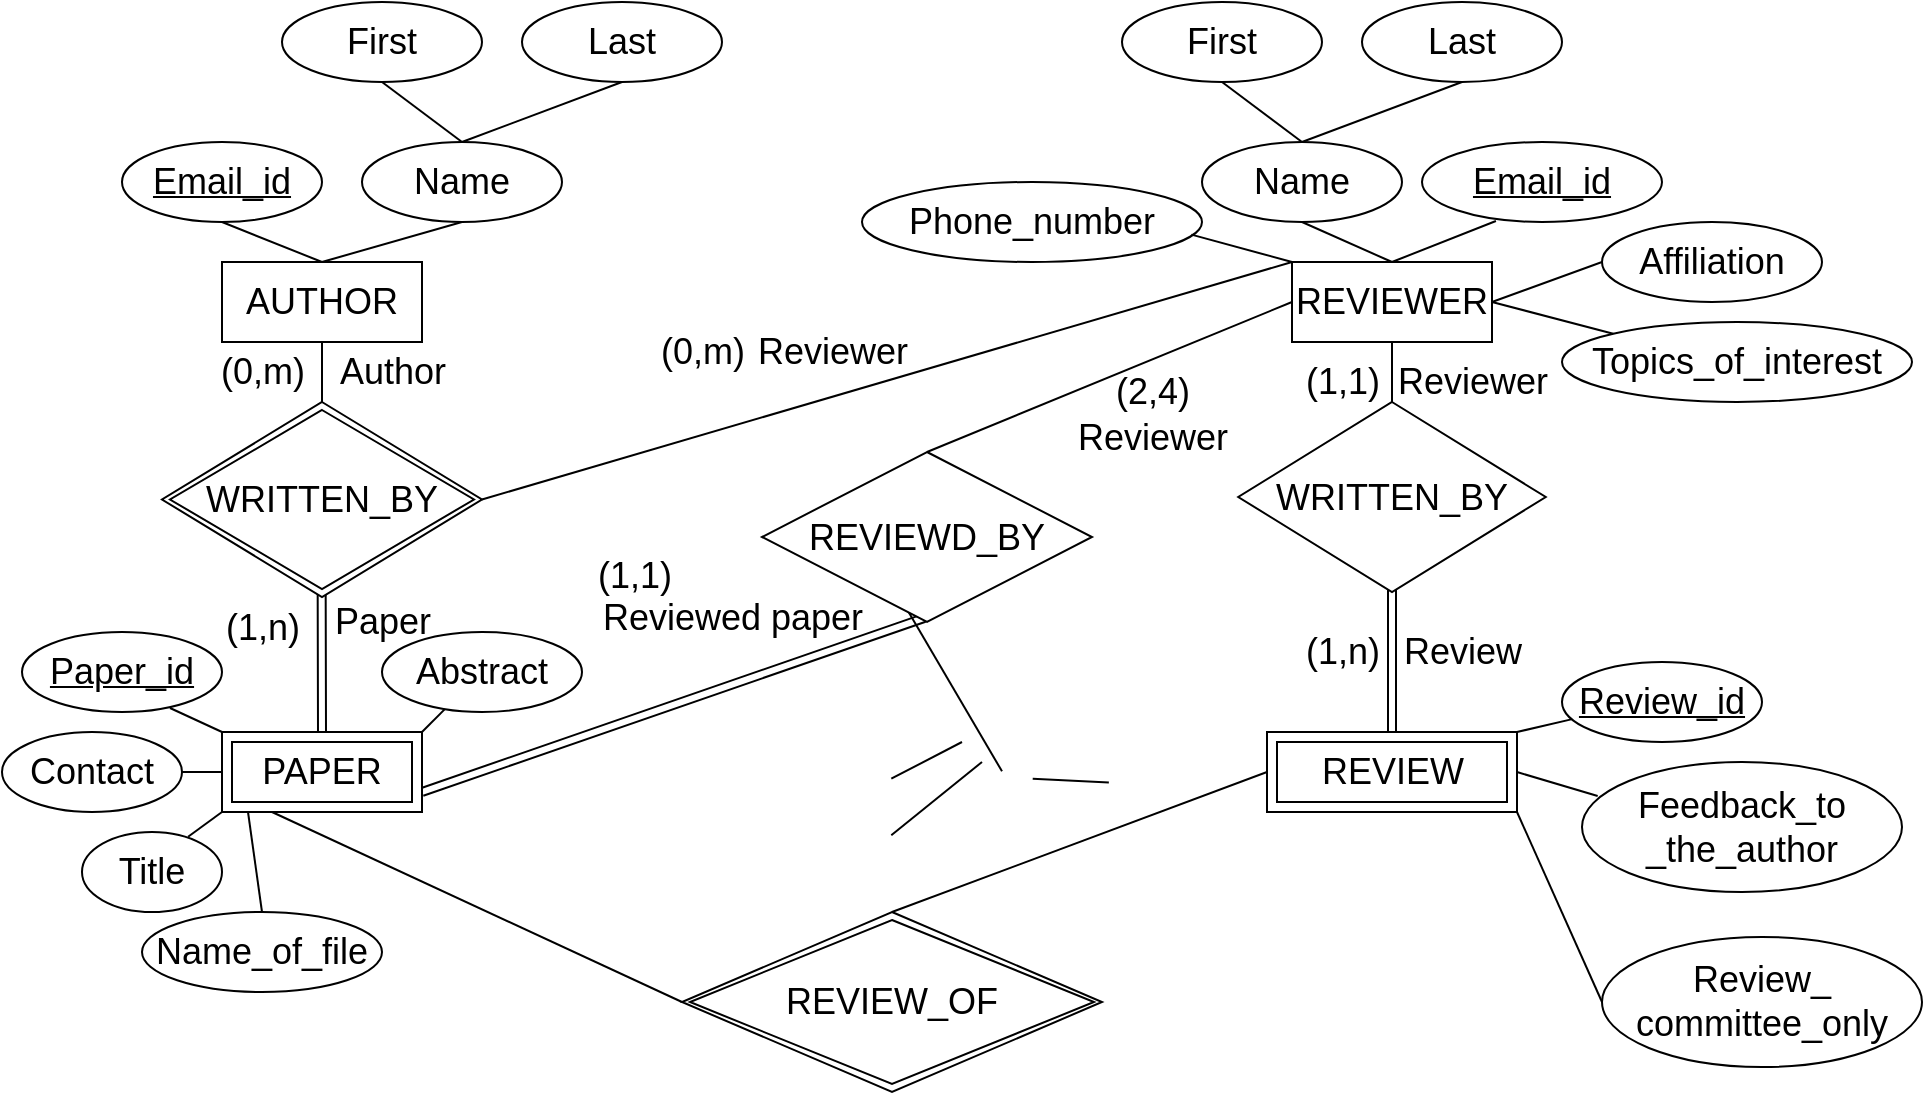 <mxfile version="13.7.3" type="github">
  <diagram id="R2lEEEUBdFMjLlhIrx00" name="Page-1">
    <mxGraphModel dx="396" dy="228" grid="1" gridSize="10" guides="1" tooltips="1" connect="1" arrows="1" fold="1" page="1" pageScale="1" pageWidth="850" pageHeight="1100" math="0" shadow="0" extFonts="Permanent Marker^https://fonts.googleapis.com/css?family=Permanent+Marker">
      <root>
        <mxCell id="0" />
        <mxCell id="1" parent="0" />
        <mxCell id="051rDO9els9nR794Je7s-1" value="AUTHOR" style="whiteSpace=wrap;html=1;align=center;rounded=0;glass=0;sketch=0;gradientColor=none;fontSize=18;" vertex="1" parent="1">
          <mxGeometry x="120" y="140" width="100" height="40" as="geometry" />
        </mxCell>
        <mxCell id="051rDO9els9nR794Je7s-5" value="&lt;u&gt;Email_id&lt;/u&gt;" style="ellipse;whiteSpace=wrap;html=1;align=center;rounded=0;glass=0;sketch=0;gradientColor=none;fontSize=18;" vertex="1" parent="1">
          <mxGeometry x="70" y="80" width="100" height="40" as="geometry" />
        </mxCell>
        <mxCell id="051rDO9els9nR794Je7s-6" value="Name" style="ellipse;whiteSpace=wrap;html=1;align=center;rounded=0;glass=0;sketch=0;gradientColor=none;fontSize=18;" vertex="1" parent="1">
          <mxGeometry x="190" y="80" width="100" height="40" as="geometry" />
        </mxCell>
        <mxCell id="051rDO9els9nR794Je7s-7" value="First" style="ellipse;whiteSpace=wrap;html=1;align=center;rounded=0;glass=0;sketch=0;gradientColor=none;fontSize=18;" vertex="1" parent="1">
          <mxGeometry x="150" y="10" width="100" height="40" as="geometry" />
        </mxCell>
        <mxCell id="051rDO9els9nR794Je7s-8" value="Last" style="ellipse;whiteSpace=wrap;html=1;align=center;rounded=0;glass=0;sketch=0;gradientColor=none;fontSize=18;" vertex="1" parent="1">
          <mxGeometry x="270" y="10" width="100" height="40" as="geometry" />
        </mxCell>
        <mxCell id="051rDO9els9nR794Je7s-9" value="" style="endArrow=none;html=1;fontSize=18;entryX=0.5;entryY=1;entryDx=0;entryDy=0;exitX=0.5;exitY=0;exitDx=0;exitDy=0;" edge="1" parent="1" source="051rDO9els9nR794Je7s-6" target="051rDO9els9nR794Je7s-8">
          <mxGeometry width="50" height="50" relative="1" as="geometry">
            <mxPoint x="390" y="410" as="sourcePoint" />
            <mxPoint x="440" y="360" as="targetPoint" />
          </mxGeometry>
        </mxCell>
        <mxCell id="051rDO9els9nR794Je7s-10" value="" style="endArrow=none;html=1;fontSize=18;entryX=0.5;entryY=1;entryDx=0;entryDy=0;exitX=0.5;exitY=0;exitDx=0;exitDy=0;" edge="1" parent="1" source="051rDO9els9nR794Je7s-6" target="051rDO9els9nR794Je7s-7">
          <mxGeometry width="50" height="50" relative="1" as="geometry">
            <mxPoint x="250" y="90" as="sourcePoint" />
            <mxPoint x="330" y="60" as="targetPoint" />
          </mxGeometry>
        </mxCell>
        <mxCell id="051rDO9els9nR794Je7s-11" value="" style="endArrow=none;html=1;fontSize=18;entryX=0.5;entryY=0;entryDx=0;entryDy=0;exitX=0.5;exitY=1;exitDx=0;exitDy=0;" edge="1" parent="1" source="051rDO9els9nR794Je7s-5" target="051rDO9els9nR794Je7s-1">
          <mxGeometry width="50" height="50" relative="1" as="geometry">
            <mxPoint x="260" y="100" as="sourcePoint" />
            <mxPoint x="340" y="70" as="targetPoint" />
          </mxGeometry>
        </mxCell>
        <mxCell id="051rDO9els9nR794Je7s-12" value="" style="endArrow=none;html=1;fontSize=18;exitX=0.5;exitY=0;exitDx=0;exitDy=0;entryX=0.5;entryY=1;entryDx=0;entryDy=0;" edge="1" parent="1" source="051rDO9els9nR794Je7s-1" target="051rDO9els9nR794Je7s-6">
          <mxGeometry width="50" height="50" relative="1" as="geometry">
            <mxPoint x="270" y="110" as="sourcePoint" />
            <mxPoint x="250" y="140" as="targetPoint" />
          </mxGeometry>
        </mxCell>
        <mxCell id="051rDO9els9nR794Je7s-15" value="&lt;u&gt;Paper_id&lt;/u&gt;" style="ellipse;whiteSpace=wrap;html=1;align=center;rounded=0;glass=0;sketch=0;gradientColor=none;fontSize=18;" vertex="1" parent="1">
          <mxGeometry x="20" y="325" width="100" height="40" as="geometry" />
        </mxCell>
        <mxCell id="051rDO9els9nR794Je7s-16" value="" style="endArrow=none;html=1;fontSize=18;entryX=0;entryY=0;entryDx=0;entryDy=0;exitX=0.74;exitY=0.95;exitDx=0;exitDy=0;exitPerimeter=0;" edge="1" parent="1" source="051rDO9els9nR794Je7s-15">
          <mxGeometry width="50" height="50" relative="1" as="geometry">
            <mxPoint x="250" y="440" as="sourcePoint" />
            <mxPoint x="120" y="375" as="targetPoint" />
          </mxGeometry>
        </mxCell>
        <mxCell id="051rDO9els9nR794Je7s-17" value="Title" style="ellipse;whiteSpace=wrap;html=1;align=center;rounded=0;glass=0;sketch=0;gradientColor=none;fontSize=18;" vertex="1" parent="1">
          <mxGeometry x="50" y="425" width="70" height="40" as="geometry" />
        </mxCell>
        <mxCell id="051rDO9els9nR794Je7s-18" value="Name_of_file" style="ellipse;whiteSpace=wrap;html=1;align=center;rounded=0;glass=0;sketch=0;gradientColor=none;fontSize=18;" vertex="1" parent="1">
          <mxGeometry x="80" y="465" width="120" height="40" as="geometry" />
        </mxCell>
        <mxCell id="051rDO9els9nR794Je7s-19" value="Abstract" style="ellipse;whiteSpace=wrap;html=1;align=center;rounded=0;glass=0;sketch=0;gradientColor=none;fontSize=18;" vertex="1" parent="1">
          <mxGeometry x="200" y="325" width="100" height="40" as="geometry" />
        </mxCell>
        <mxCell id="051rDO9els9nR794Je7s-20" value="" style="endArrow=none;html=1;fontSize=18;entryX=0.758;entryY=0.06;entryDx=0;entryDy=0;exitX=0;exitY=1;exitDx=0;exitDy=0;entryPerimeter=0;" edge="1" parent="1" target="051rDO9els9nR794Je7s-17">
          <mxGeometry width="50" height="50" relative="1" as="geometry">
            <mxPoint x="120" y="415" as="sourcePoint" />
            <mxPoint x="180" y="410" as="targetPoint" />
          </mxGeometry>
        </mxCell>
        <mxCell id="051rDO9els9nR794Je7s-21" value="" style="endArrow=none;html=1;fontSize=18;entryX=0.5;entryY=0;entryDx=0;entryDy=0;exitX=0.13;exitY=1;exitDx=0;exitDy=0;exitPerimeter=0;" edge="1" parent="1" target="051rDO9els9nR794Je7s-18">
          <mxGeometry width="50" height="50" relative="1" as="geometry">
            <mxPoint x="133" y="415" as="sourcePoint" />
            <mxPoint x="250" y="460" as="targetPoint" />
          </mxGeometry>
        </mxCell>
        <mxCell id="051rDO9els9nR794Je7s-22" value="" style="endArrow=none;html=1;fontSize=18;exitX=1;exitY=0;exitDx=0;exitDy=0;" edge="1" parent="1" target="051rDO9els9nR794Je7s-19">
          <mxGeometry width="50" height="50" relative="1" as="geometry">
            <mxPoint x="220" y="375" as="sourcePoint" />
            <mxPoint x="300" y="410" as="targetPoint" />
          </mxGeometry>
        </mxCell>
        <mxCell id="051rDO9els9nR794Je7s-25" value="" style="shape=link;html=1;rounded=0;fontSize=18;exitX=0.5;exitY=0;exitDx=0;exitDy=0;entryX=0.499;entryY=0.983;entryDx=0;entryDy=0;entryPerimeter=0;" edge="1" parent="1" target="051rDO9els9nR794Je7s-118">
          <mxGeometry relative="1" as="geometry">
            <mxPoint x="170" y="375" as="sourcePoint" />
            <mxPoint x="170" y="302.5" as="targetPoint" />
          </mxGeometry>
        </mxCell>
        <mxCell id="051rDO9els9nR794Je7s-26" value="&lt;font size=&quot;4&quot;&gt;(1,n)&lt;/font&gt;" style="resizable=0;html=1;align=right;verticalAlign=bottom;" connectable="0" vertex="1" parent="051rDO9els9nR794Je7s-25">
          <mxGeometry x="1" relative="1" as="geometry">
            <mxPoint x="-10" y="30" as="offset" />
          </mxGeometry>
        </mxCell>
        <mxCell id="051rDO9els9nR794Je7s-27" value="" style="endArrow=none;html=1;fontSize=18;entryX=0.5;entryY=0;entryDx=0;entryDy=0;exitX=0.5;exitY=1;exitDx=0;exitDy=0;" edge="1" parent="1" source="051rDO9els9nR794Je7s-1">
          <mxGeometry width="50" height="50" relative="1" as="geometry">
            <mxPoint x="250" y="90" as="sourcePoint" />
            <mxPoint x="170" y="212.5" as="targetPoint" />
          </mxGeometry>
        </mxCell>
        <mxCell id="051rDO9els9nR794Je7s-28" value="(0,m)" style="text;html=1;align=center;verticalAlign=middle;resizable=0;points=[];autosize=1;fontSize=18;" vertex="1" parent="1">
          <mxGeometry x="110" y="180" width="60" height="30" as="geometry" />
        </mxCell>
        <mxCell id="051rDO9els9nR794Je7s-32" value="Author" style="text;html=1;align=center;verticalAlign=middle;resizable=0;points=[];autosize=1;fontSize=18;" vertex="1" parent="1">
          <mxGeometry x="170" y="180" width="70" height="30" as="geometry" />
        </mxCell>
        <mxCell id="051rDO9els9nR794Je7s-33" value="Paper" style="text;html=1;align=center;verticalAlign=middle;resizable=0;points=[];autosize=1;fontSize=18;" vertex="1" parent="1">
          <mxGeometry x="170" y="305" width="60" height="30" as="geometry" />
        </mxCell>
        <mxCell id="051rDO9els9nR794Je7s-36" value="Contact" style="ellipse;whiteSpace=wrap;html=1;align=center;rounded=0;glass=0;sketch=0;gradientColor=none;fontSize=18;" vertex="1" parent="1">
          <mxGeometry x="10" y="375" width="90" height="40" as="geometry" />
        </mxCell>
        <mxCell id="051rDO9els9nR794Je7s-37" value="" style="endArrow=none;html=1;fontSize=18;entryX=1;entryY=0.5;entryDx=0;entryDy=0;exitX=0;exitY=0.5;exitDx=0;exitDy=0;" edge="1" parent="1" target="051rDO9els9nR794Je7s-36">
          <mxGeometry width="50" height="50" relative="1" as="geometry">
            <mxPoint x="120" y="395" as="sourcePoint" />
            <mxPoint x="113.06" y="422.4" as="targetPoint" />
          </mxGeometry>
        </mxCell>
        <mxCell id="051rDO9els9nR794Je7s-40" value="REVIEWER" style="whiteSpace=wrap;html=1;align=center;rounded=0;glass=0;sketch=0;gradientColor=none;fontSize=18;" vertex="1" parent="1">
          <mxGeometry x="655" y="140" width="100" height="40" as="geometry" />
        </mxCell>
        <mxCell id="051rDO9els9nR794Je7s-42" value="Name" style="ellipse;whiteSpace=wrap;html=1;align=center;rounded=0;glass=0;sketch=0;gradientColor=none;fontSize=18;" vertex="1" parent="1">
          <mxGeometry x="610" y="80" width="100" height="40" as="geometry" />
        </mxCell>
        <mxCell id="051rDO9els9nR794Je7s-43" value="First" style="ellipse;whiteSpace=wrap;html=1;align=center;rounded=0;glass=0;sketch=0;gradientColor=none;fontSize=18;" vertex="1" parent="1">
          <mxGeometry x="570" y="10" width="100" height="40" as="geometry" />
        </mxCell>
        <mxCell id="051rDO9els9nR794Je7s-44" value="Last" style="ellipse;whiteSpace=wrap;html=1;align=center;rounded=0;glass=0;sketch=0;gradientColor=none;fontSize=18;" vertex="1" parent="1">
          <mxGeometry x="690" y="10" width="100" height="40" as="geometry" />
        </mxCell>
        <mxCell id="051rDO9els9nR794Je7s-45" value="" style="endArrow=none;html=1;fontSize=18;entryX=0.5;entryY=1;entryDx=0;entryDy=0;exitX=0.5;exitY=0;exitDx=0;exitDy=0;" edge="1" parent="1" source="051rDO9els9nR794Je7s-42" target="051rDO9els9nR794Je7s-44">
          <mxGeometry width="50" height="50" relative="1" as="geometry">
            <mxPoint x="860" y="410" as="sourcePoint" />
            <mxPoint x="910" y="360" as="targetPoint" />
          </mxGeometry>
        </mxCell>
        <mxCell id="051rDO9els9nR794Je7s-46" value="" style="endArrow=none;html=1;fontSize=18;entryX=0.5;entryY=1;entryDx=0;entryDy=0;exitX=0.5;exitY=0;exitDx=0;exitDy=0;" edge="1" parent="1" source="051rDO9els9nR794Je7s-42" target="051rDO9els9nR794Je7s-43">
          <mxGeometry width="50" height="50" relative="1" as="geometry">
            <mxPoint x="720" y="90" as="sourcePoint" />
            <mxPoint x="800" y="60" as="targetPoint" />
          </mxGeometry>
        </mxCell>
        <mxCell id="051rDO9els9nR794Je7s-47" value="" style="endArrow=none;html=1;fontSize=18;exitX=0.5;exitY=0;exitDx=0;exitDy=0;entryX=0.5;entryY=1;entryDx=0;entryDy=0;" edge="1" parent="1" source="051rDO9els9nR794Je7s-40" target="051rDO9els9nR794Je7s-42">
          <mxGeometry width="50" height="50" relative="1" as="geometry">
            <mxPoint x="375" y="150" as="sourcePoint" />
            <mxPoint x="445" y="130" as="targetPoint" />
          </mxGeometry>
        </mxCell>
        <mxCell id="051rDO9els9nR794Je7s-48" value="&lt;u&gt;Email_id&lt;/u&gt;" style="ellipse;whiteSpace=wrap;html=1;align=center;rounded=0;glass=0;sketch=0;gradientColor=none;fontSize=18;" vertex="1" parent="1">
          <mxGeometry x="720" y="80" width="120" height="40" as="geometry" />
        </mxCell>
        <mxCell id="051rDO9els9nR794Je7s-49" value="" style="endArrow=none;html=1;fontSize=18;entryX=0.308;entryY=0.987;entryDx=0;entryDy=0;exitX=0.5;exitY=0;exitDx=0;exitDy=0;entryPerimeter=0;" edge="1" parent="1" source="051rDO9els9nR794Je7s-40" target="051rDO9els9nR794Je7s-48">
          <mxGeometry width="50" height="50" relative="1" as="geometry">
            <mxPoint x="785" y="160" as="sourcePoint" />
            <mxPoint x="720" y="130" as="targetPoint" />
          </mxGeometry>
        </mxCell>
        <mxCell id="051rDO9els9nR794Je7s-50" value="Phone_number" style="ellipse;whiteSpace=wrap;html=1;align=center;rounded=0;glass=0;sketch=0;gradientColor=none;fontSize=18;" vertex="1" parent="1">
          <mxGeometry x="440" y="100" width="170" height="40" as="geometry" />
        </mxCell>
        <mxCell id="051rDO9els9nR794Je7s-51" value="" style="endArrow=none;html=1;fontSize=18;entryX=0.969;entryY=0.658;entryDx=0;entryDy=0;exitX=0;exitY=0;exitDx=0;exitDy=0;entryPerimeter=0;" edge="1" parent="1" source="051rDO9els9nR794Je7s-40" target="051rDO9els9nR794Je7s-50">
          <mxGeometry width="50" height="50" relative="1" as="geometry">
            <mxPoint x="765" y="150" as="sourcePoint" />
            <mxPoint x="799.896" y="124.142" as="targetPoint" />
          </mxGeometry>
        </mxCell>
        <mxCell id="051rDO9els9nR794Je7s-52" value="Affiliation" style="ellipse;whiteSpace=wrap;html=1;align=center;rounded=0;glass=0;sketch=0;gradientColor=none;fontSize=18;" vertex="1" parent="1">
          <mxGeometry x="810" y="120" width="110" height="40" as="geometry" />
        </mxCell>
        <mxCell id="051rDO9els9nR794Je7s-53" value="" style="endArrow=none;html=1;fontSize=18;entryX=0;entryY=0.5;entryDx=0;entryDy=0;exitX=1;exitY=0.5;exitDx=0;exitDy=0;" edge="1" parent="1" source="051rDO9els9nR794Je7s-40" target="051rDO9els9nR794Je7s-52">
          <mxGeometry width="50" height="50" relative="1" as="geometry">
            <mxPoint x="765" y="170" as="sourcePoint" />
            <mxPoint x="795" y="170" as="targetPoint" />
          </mxGeometry>
        </mxCell>
        <mxCell id="051rDO9els9nR794Je7s-54" value="Topics_of_interest" style="ellipse;whiteSpace=wrap;html=1;align=center;rounded=0;glass=0;sketch=0;gradientColor=none;fontSize=18;" vertex="1" parent="1">
          <mxGeometry x="790" y="170" width="175" height="40" as="geometry" />
        </mxCell>
        <mxCell id="051rDO9els9nR794Je7s-55" value="" style="endArrow=none;html=1;fontSize=18;entryX=0;entryY=0;entryDx=0;entryDy=0;exitX=1;exitY=0.5;exitDx=0;exitDy=0;" edge="1" parent="1" source="051rDO9els9nR794Je7s-40" target="051rDO9els9nR794Je7s-54">
          <mxGeometry width="50" height="50" relative="1" as="geometry">
            <mxPoint x="765" y="190" as="sourcePoint" />
            <mxPoint x="801.109" y="205.858" as="targetPoint" />
          </mxGeometry>
        </mxCell>
        <mxCell id="051rDO9els9nR794Je7s-60" value="&lt;font size=&quot;4&quot;&gt;(1,1)&lt;/font&gt;" style="resizable=0;html=1;align=right;verticalAlign=bottom;" connectable="0" vertex="1" parent="1">
          <mxGeometry x="345" y="310" as="geometry" />
        </mxCell>
        <mxCell id="051rDO9els9nR794Je7s-61" value="Reviewed paper" style="text;html=1;align=center;verticalAlign=middle;resizable=0;points=[];autosize=1;fontSize=18;" vertex="1" parent="1">
          <mxGeometry x="300" y="302.5" width="150" height="30" as="geometry" />
        </mxCell>
        <mxCell id="051rDO9els9nR794Je7s-63" value="" style="shape=link;html=1;rounded=0;fontSize=18;entryX=0.492;entryY=0.976;entryDx=0;entryDy=0;entryPerimeter=0;exitX=1;exitY=0.75;exitDx=0;exitDy=0;" edge="1" parent="1" target="051rDO9els9nR794Je7s-57">
          <mxGeometry relative="1" as="geometry">
            <mxPoint x="220" y="405" as="sourcePoint" />
            <mxPoint x="390" y="320" as="targetPoint" />
          </mxGeometry>
        </mxCell>
        <mxCell id="051rDO9els9nR794Je7s-65" value="" style="endArrow=none;html=1;fontSize=18;exitX=0.5;exitY=0;exitDx=0;exitDy=0;entryX=0;entryY=0.5;entryDx=0;entryDy=0;" edge="1" parent="1" source="051rDO9els9nR794Je7s-57" target="051rDO9els9nR794Je7s-40">
          <mxGeometry width="50" height="50" relative="1" as="geometry">
            <mxPoint x="520" y="150" as="sourcePoint" />
            <mxPoint x="525" y="130" as="targetPoint" />
          </mxGeometry>
        </mxCell>
        <mxCell id="051rDO9els9nR794Je7s-66" value="(2,4)" style="text;html=1;align=center;verticalAlign=middle;resizable=0;points=[];autosize=1;fontSize=18;" vertex="1" parent="1">
          <mxGeometry x="560" y="190" width="50" height="30" as="geometry" />
        </mxCell>
        <mxCell id="051rDO9els9nR794Je7s-70" value="" style="endArrow=none;html=1;fontSize=18;exitX=0.522;exitY=1.012;exitDx=0;exitDy=0;entryX=0.7;entryY=0.054;entryDx=0;entryDy=0;entryPerimeter=0;exitPerimeter=0;" edge="1" parent="1" source="051rDO9els9nR794Je7s-69">
          <mxGeometry width="50" height="50" relative="1" as="geometry">
            <mxPoint x="453.75" y="298.75" as="sourcePoint" />
            <mxPoint x="510" y="394.66" as="targetPoint" />
          </mxGeometry>
        </mxCell>
        <mxCell id="051rDO9els9nR794Je7s-75" value="" style="endArrow=none;html=1;fontSize=18;entryX=0.614;entryY=1;entryDx=0;entryDy=0;entryPerimeter=0;exitX=0;exitY=0;exitDx=0;exitDy=0;" edge="1" parent="1" target="051rDO9els9nR794Je7s-72">
          <mxGeometry width="50" height="50" relative="1" as="geometry">
            <mxPoint x="454.645" y="398.358" as="sourcePoint" />
            <mxPoint x="490" y="380" as="targetPoint" />
          </mxGeometry>
        </mxCell>
        <mxCell id="051rDO9els9nR794Je7s-76" value="" style="endArrow=none;html=1;fontSize=18;entryX=0.5;entryY=0;entryDx=0;entryDy=0;exitX=0;exitY=1;exitDx=0;exitDy=0;" edge="1" parent="1" target="051rDO9els9nR794Je7s-71">
          <mxGeometry width="50" height="50" relative="1" as="geometry">
            <mxPoint x="454.645" y="426.642" as="sourcePoint" />
            <mxPoint x="500" y="390" as="targetPoint" />
          </mxGeometry>
        </mxCell>
        <mxCell id="051rDO9els9nR794Je7s-57" value="REVIEWD_BY" style="shape=rhombus;perimeter=rhombusPerimeter;whiteSpace=wrap;html=1;align=center;rounded=0;glass=0;sketch=0;gradientColor=none;fontSize=18;" vertex="1" parent="1">
          <mxGeometry x="390" y="235" width="165" height="85" as="geometry" />
        </mxCell>
        <mxCell id="051rDO9els9nR794Je7s-77" value="" style="endArrow=none;html=1;fontSize=18;entryX=1;entryY=0;entryDx=0;entryDy=0;exitX=0.07;exitY=0.743;exitDx=0;exitDy=0;exitPerimeter=0;" edge="1" parent="1" source="051rDO9els9nR794Je7s-73">
          <mxGeometry width="50" height="50" relative="1" as="geometry">
            <mxPoint x="563.431" y="400.251" as="sourcePoint" />
            <mxPoint x="525.355" y="398.358" as="targetPoint" />
          </mxGeometry>
        </mxCell>
        <mxCell id="051rDO9els9nR794Je7s-78" value="REVIEW" style="shape=ext;margin=3;double=1;whiteSpace=wrap;html=1;align=center;rounded=0;glass=0;sketch=0;gradientColor=none;fontSize=18;" vertex="1" parent="1">
          <mxGeometry x="642.5" y="375" width="125" height="40" as="geometry" />
        </mxCell>
        <mxCell id="051rDO9els9nR794Je7s-82" value="" style="endArrow=none;html=1;fontSize=18;entryX=0.5;entryY=0;entryDx=0;entryDy=0;exitX=0.5;exitY=1;exitDx=0;exitDy=0;" edge="1" parent="1" source="051rDO9els9nR794Je7s-40" target="051rDO9els9nR794Je7s-114">
          <mxGeometry width="50" height="50" relative="1" as="geometry">
            <mxPoint x="740" y="190" as="sourcePoint" />
            <mxPoint x="705" y="210" as="targetPoint" />
          </mxGeometry>
        </mxCell>
        <mxCell id="051rDO9els9nR794Je7s-84" value="(1,1)" style="text;html=1;align=center;verticalAlign=middle;resizable=0;points=[];autosize=1;fontSize=18;" vertex="1" parent="1">
          <mxGeometry x="655" y="185" width="50" height="30" as="geometry" />
        </mxCell>
        <mxCell id="051rDO9els9nR794Je7s-85" value="Reviewer" style="text;html=1;align=center;verticalAlign=middle;resizable=0;points=[];autosize=1;fontSize=18;" vertex="1" parent="1">
          <mxGeometry x="700" y="185" width="90" height="30" as="geometry" />
        </mxCell>
        <mxCell id="051rDO9els9nR794Je7s-86" value="Reviewer" style="text;html=1;align=center;verticalAlign=middle;resizable=0;points=[];autosize=1;fontSize=18;" vertex="1" parent="1">
          <mxGeometry x="540" y="212.5" width="90" height="30" as="geometry" />
        </mxCell>
        <mxCell id="051rDO9els9nR794Je7s-88" value="(1,n)" style="text;html=1;align=center;verticalAlign=middle;resizable=0;points=[];autosize=1;fontSize=18;" vertex="1" parent="1">
          <mxGeometry x="655" y="320" width="50" height="30" as="geometry" />
        </mxCell>
        <mxCell id="051rDO9els9nR794Je7s-89" value="Review" style="text;html=1;align=center;verticalAlign=middle;resizable=0;points=[];autosize=1;fontSize=18;" vertex="1" parent="1">
          <mxGeometry x="705" y="320" width="70" height="30" as="geometry" />
        </mxCell>
        <mxCell id="051rDO9els9nR794Je7s-93" value="Review_&lt;br&gt;committee_only" style="ellipse;whiteSpace=wrap;html=1;align=center;rounded=0;glass=0;sketch=0;gradientColor=none;fontSize=18;" vertex="1" parent="1">
          <mxGeometry x="810" y="477.5" width="160" height="65" as="geometry" />
        </mxCell>
        <mxCell id="051rDO9els9nR794Je7s-94" value="Feedback_to&lt;br&gt;_the_author" style="ellipse;whiteSpace=wrap;html=1;align=center;rounded=0;glass=0;sketch=0;gradientColor=none;fontSize=18;" vertex="1" parent="1">
          <mxGeometry x="800" y="390" width="160" height="65" as="geometry" />
        </mxCell>
        <mxCell id="051rDO9els9nR794Je7s-95" value="" style="endArrow=none;html=1;fontSize=18;entryX=0;entryY=0.5;entryDx=0;entryDy=0;exitX=1;exitY=1;exitDx=0;exitDy=0;" edge="1" parent="1" source="051rDO9els9nR794Je7s-78" target="051rDO9els9nR794Je7s-93">
          <mxGeometry width="50" height="50" relative="1" as="geometry">
            <mxPoint x="765" y="180" as="sourcePoint" />
            <mxPoint x="820" y="195" as="targetPoint" />
          </mxGeometry>
        </mxCell>
        <mxCell id="051rDO9els9nR794Je7s-96" value="" style="endArrow=none;html=1;fontSize=18;entryX=0.049;entryY=0.262;entryDx=0;entryDy=0;exitX=1;exitY=0.5;exitDx=0;exitDy=0;entryPerimeter=0;" edge="1" parent="1" source="051rDO9els9nR794Je7s-78" target="051rDO9els9nR794Je7s-94">
          <mxGeometry width="50" height="50" relative="1" as="geometry">
            <mxPoint x="775" y="190" as="sourcePoint" />
            <mxPoint x="830" y="205" as="targetPoint" />
          </mxGeometry>
        </mxCell>
        <mxCell id="051rDO9els9nR794Je7s-97" value="REVIEW_OF" style="shape=rhombus;double=1;perimeter=rhombusPerimeter;whiteSpace=wrap;html=1;align=center;rounded=0;glass=0;sketch=0;gradientColor=none;fontSize=18;" vertex="1" parent="1">
          <mxGeometry x="350" y="465" width="210" height="90" as="geometry" />
        </mxCell>
        <mxCell id="051rDO9els9nR794Je7s-98" value="" style="endArrow=none;html=1;fontSize=18;entryX=0;entryY=0.5;entryDx=0;entryDy=0;exitX=0.25;exitY=1;exitDx=0;exitDy=0;" edge="1" parent="1" target="051rDO9els9nR794Je7s-97">
          <mxGeometry width="50" height="50" relative="1" as="geometry">
            <mxPoint x="145" y="415" as="sourcePoint" />
            <mxPoint x="254.645" y="359.142" as="targetPoint" />
          </mxGeometry>
        </mxCell>
        <mxCell id="051rDO9els9nR794Je7s-99" value="" style="endArrow=none;html=1;fontSize=18;entryX=0;entryY=0.5;entryDx=0;entryDy=0;exitX=0.5;exitY=0;exitDx=0;exitDy=0;" edge="1" parent="1" source="051rDO9els9nR794Je7s-97" target="051rDO9els9nR794Je7s-78">
          <mxGeometry width="50" height="50" relative="1" as="geometry">
            <mxPoint x="570" y="405" as="sourcePoint" />
            <mxPoint x="710" y="405" as="targetPoint" />
          </mxGeometry>
        </mxCell>
        <mxCell id="051rDO9els9nR794Je7s-101" value="&lt;u&gt;Review_id&lt;/u&gt;" style="ellipse;whiteSpace=wrap;html=1;align=center;rounded=0;glass=0;sketch=0;gradientColor=none;fontSize=18;" vertex="1" parent="1">
          <mxGeometry x="790" y="340" width="100" height="40" as="geometry" />
        </mxCell>
        <mxCell id="051rDO9els9nR794Je7s-102" value="" style="endArrow=none;html=1;fontSize=18;entryX=1;entryY=0;entryDx=0;entryDy=0;exitX=0.046;exitY=0.717;exitDx=0;exitDy=0;exitPerimeter=0;" edge="1" parent="1" source="051rDO9els9nR794Je7s-101" target="051rDO9els9nR794Je7s-78">
          <mxGeometry width="50" height="50" relative="1" as="geometry">
            <mxPoint x="715" y="310" as="sourcePoint" />
            <mxPoint x="715" y="385" as="targetPoint" />
          </mxGeometry>
        </mxCell>
        <mxCell id="051rDO9els9nR794Je7s-103" value="" style="shape=link;html=1;rounded=0;fontSize=18;exitX=0.5;exitY=0;exitDx=0;exitDy=0;entryX=0.5;entryY=1;entryDx=0;entryDy=0;" edge="1" parent="1" source="051rDO9els9nR794Je7s-78">
          <mxGeometry relative="1" as="geometry">
            <mxPoint x="230.1" y="402.28" as="sourcePoint" />
            <mxPoint x="705" y="300" as="targetPoint" />
          </mxGeometry>
        </mxCell>
        <mxCell id="051rDO9els9nR794Je7s-105" value="" style="endArrow=none;html=1;fontSize=18;exitX=1;exitY=0.5;exitDx=0;exitDy=0;entryX=0;entryY=0;entryDx=0;entryDy=0;" edge="1" parent="1" source="051rDO9els9nR794Je7s-118" target="051rDO9els9nR794Je7s-40">
          <mxGeometry width="50" height="50" relative="1" as="geometry">
            <mxPoint x="247.5" y="257.5" as="sourcePoint" />
            <mxPoint x="665" y="170" as="targetPoint" />
          </mxGeometry>
        </mxCell>
        <mxCell id="051rDO9els9nR794Je7s-111" value="(0,m)" style="text;html=1;align=center;verticalAlign=middle;resizable=0;points=[];autosize=1;fontSize=18;" vertex="1" parent="1">
          <mxGeometry x="330" y="170" width="60" height="30" as="geometry" />
        </mxCell>
        <mxCell id="051rDO9els9nR794Je7s-112" value="Reviewer" style="text;html=1;align=center;verticalAlign=middle;resizable=0;points=[];autosize=1;fontSize=18;" vertex="1" parent="1">
          <mxGeometry x="380" y="170" width="90" height="30" as="geometry" />
        </mxCell>
        <mxCell id="051rDO9els9nR794Je7s-114" value="WRITTEN_BY" style="shape=rhombus;perimeter=rhombusPerimeter;whiteSpace=wrap;html=1;align=center;rounded=0;glass=0;sketch=0;gradientColor=none;fontSize=18;" vertex="1" parent="1">
          <mxGeometry x="628.13" y="210" width="153.75" height="95" as="geometry" />
        </mxCell>
        <mxCell id="051rDO9els9nR794Je7s-117" value="PAPER" style="shape=ext;margin=3;double=1;whiteSpace=wrap;html=1;align=center;rounded=0;glass=0;sketch=0;gradientColor=none;fontSize=18;" vertex="1" parent="1">
          <mxGeometry x="120" y="375" width="100" height="40" as="geometry" />
        </mxCell>
        <mxCell id="051rDO9els9nR794Je7s-118" value="WRITTEN_BY" style="shape=rhombus;double=1;perimeter=rhombusPerimeter;whiteSpace=wrap;html=1;align=center;rounded=0;glass=0;sketch=0;gradientColor=none;fontSize=18;" vertex="1" parent="1">
          <mxGeometry x="90" y="210" width="160" height="97.5" as="geometry" />
        </mxCell>
      </root>
    </mxGraphModel>
  </diagram>
</mxfile>
